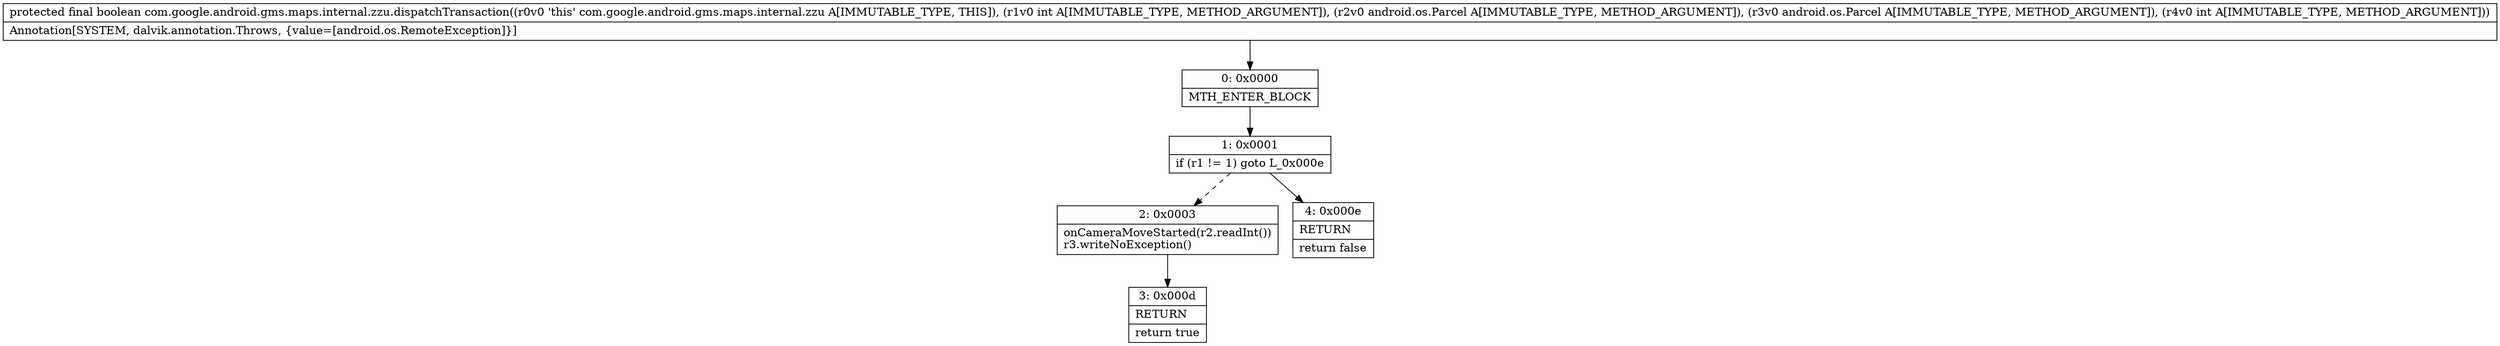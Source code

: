 digraph "CFG forcom.google.android.gms.maps.internal.zzu.dispatchTransaction(ILandroid\/os\/Parcel;Landroid\/os\/Parcel;I)Z" {
Node_0 [shape=record,label="{0\:\ 0x0000|MTH_ENTER_BLOCK\l}"];
Node_1 [shape=record,label="{1\:\ 0x0001|if (r1 != 1) goto L_0x000e\l}"];
Node_2 [shape=record,label="{2\:\ 0x0003|onCameraMoveStarted(r2.readInt())\lr3.writeNoException()\l}"];
Node_3 [shape=record,label="{3\:\ 0x000d|RETURN\l|return true\l}"];
Node_4 [shape=record,label="{4\:\ 0x000e|RETURN\l|return false\l}"];
MethodNode[shape=record,label="{protected final boolean com.google.android.gms.maps.internal.zzu.dispatchTransaction((r0v0 'this' com.google.android.gms.maps.internal.zzu A[IMMUTABLE_TYPE, THIS]), (r1v0 int A[IMMUTABLE_TYPE, METHOD_ARGUMENT]), (r2v0 android.os.Parcel A[IMMUTABLE_TYPE, METHOD_ARGUMENT]), (r3v0 android.os.Parcel A[IMMUTABLE_TYPE, METHOD_ARGUMENT]), (r4v0 int A[IMMUTABLE_TYPE, METHOD_ARGUMENT]))  | Annotation[SYSTEM, dalvik.annotation.Throws, \{value=[android.os.RemoteException]\}]\l}"];
MethodNode -> Node_0;
Node_0 -> Node_1;
Node_1 -> Node_2[style=dashed];
Node_1 -> Node_4;
Node_2 -> Node_3;
}

